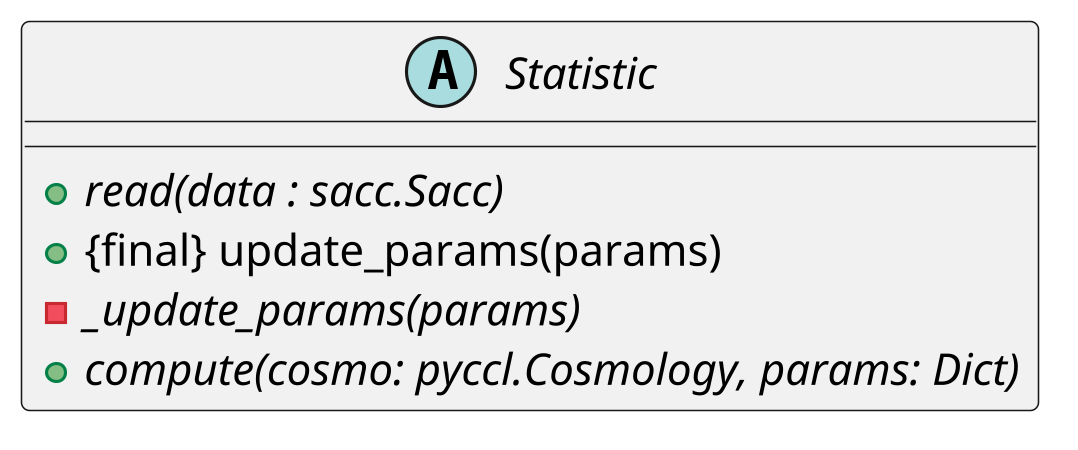 @startuml
skinparam dpi 300
'skinparam linetype ortho
skinparam shadowing false
top to bottom direction


abstract class Statistic {
  + {abstract} read(data : sacc.Sacc)
  + {final} update_params(params)
  - {abstract} _update_params(params)
  + {abstract} compute(cosmo: pyccl.Cosmology, params: Dict)
}

@enduml
